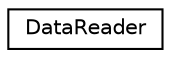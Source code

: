 digraph "Graphical Class Hierarchy"
{
 // LATEX_PDF_SIZE
  edge [fontname="Helvetica",fontsize="10",labelfontname="Helvetica",labelfontsize="10"];
  node [fontname="Helvetica",fontsize="10",shape=record];
  rankdir="LR";
  Node0 [label="DataReader",height=0.2,width=0.4,color="black", fillcolor="white", style="filled",URL="$_data_reader_8hpp.html#class_data_reader",tooltip=" "];
}
